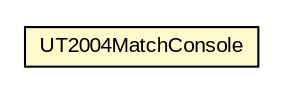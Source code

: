 #!/usr/local/bin/dot
#
# Class diagram 
# Generated by UMLGraph version 5.1 (http://www.umlgraph.org/)
#

digraph G {
	edge [fontname="arial",fontsize=10,labelfontname="arial",labelfontsize=10];
	node [fontname="arial",fontsize=10,shape=plaintext];
	nodesep=0.25;
	ranksep=0.5;
	// cz.cuni.amis.pogamut.ut2004.tournament.UT2004MatchConsole
	c1422 [label=<<table title="cz.cuni.amis.pogamut.ut2004.tournament.UT2004MatchConsole" border="0" cellborder="1" cellspacing="0" cellpadding="2" port="p" bgcolor="lemonChiffon" href="./UT2004MatchConsole.html">
		<tr><td><table border="0" cellspacing="0" cellpadding="1">
<tr><td align="center" balign="center"> UT2004MatchConsole </td></tr>
		</table></td></tr>
		</table>>, fontname="arial", fontcolor="black", fontsize=10.0];
}

